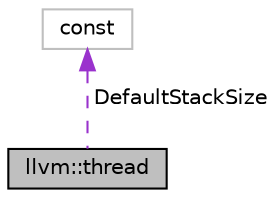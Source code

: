 digraph "llvm::thread"
{
 // LATEX_PDF_SIZE
  bgcolor="transparent";
  edge [fontname="Helvetica",fontsize="10",labelfontname="Helvetica",labelfontsize="10"];
  node [fontname="Helvetica",fontsize="10",shape=record];
  Node1 [label="llvm::thread",height=0.2,width=0.4,color="black", fillcolor="grey75", style="filled", fontcolor="black",tooltip="LLVM thread following std::thread interface with added constructor to specify stack size."];
  Node2 -> Node1 [dir="back",color="darkorchid3",fontsize="10",style="dashed",label=" DefaultStackSize" ,fontname="Helvetica"];
  Node2 [label="const",height=0.2,width=0.4,color="grey75",tooltip=" "];
}
